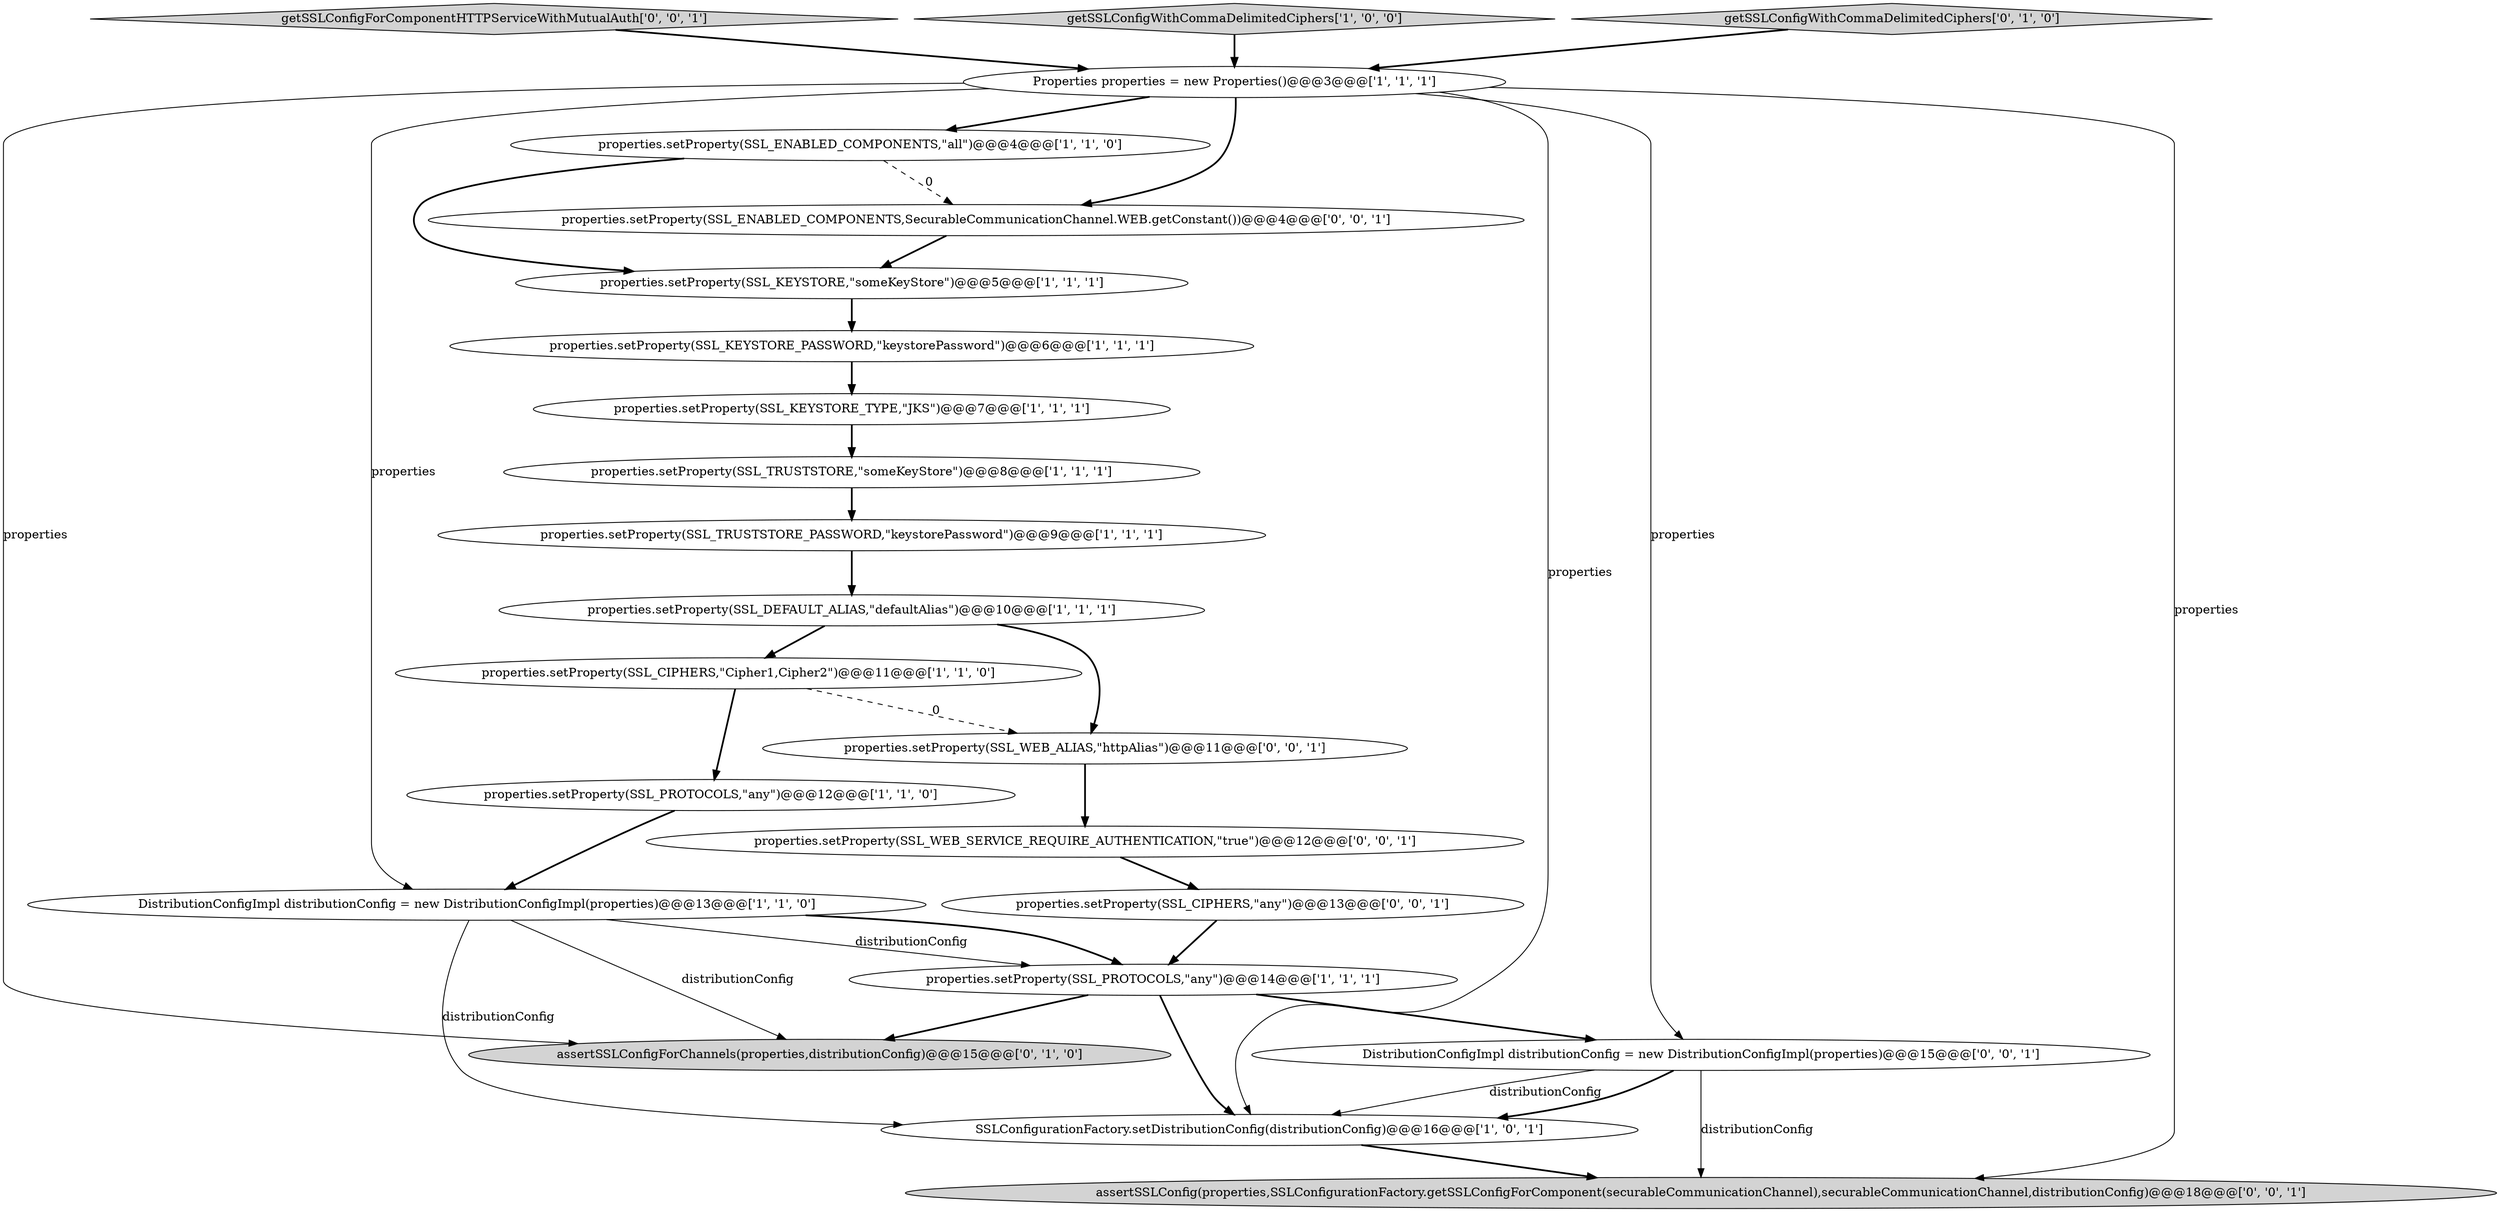 digraph {
2 [style = filled, label = "properties.setProperty(SSL_ENABLED_COMPONENTS,\"all\")@@@4@@@['1', '1', '0']", fillcolor = white, shape = ellipse image = "AAA0AAABBB1BBB"];
21 [style = filled, label = "properties.setProperty(SSL_WEB_SERVICE_REQUIRE_AUTHENTICATION,\"true\")@@@12@@@['0', '0', '1']", fillcolor = white, shape = ellipse image = "AAA0AAABBB3BBB"];
17 [style = filled, label = "DistributionConfigImpl distributionConfig = new DistributionConfigImpl(properties)@@@15@@@['0', '0', '1']", fillcolor = white, shape = ellipse image = "AAA0AAABBB3BBB"];
3 [style = filled, label = "properties.setProperty(SSL_TRUSTSTORE,\"someKeyStore\")@@@8@@@['1', '1', '1']", fillcolor = white, shape = ellipse image = "AAA0AAABBB1BBB"];
20 [style = filled, label = "getSSLConfigForComponentHTTPServiceWithMutualAuth['0', '0', '1']", fillcolor = lightgray, shape = diamond image = "AAA0AAABBB3BBB"];
6 [style = filled, label = "properties.setProperty(SSL_TRUSTSTORE_PASSWORD,\"keystorePassword\")@@@9@@@['1', '1', '1']", fillcolor = white, shape = ellipse image = "AAA0AAABBB1BBB"];
18 [style = filled, label = "properties.setProperty(SSL_CIPHERS,\"any\")@@@13@@@['0', '0', '1']", fillcolor = white, shape = ellipse image = "AAA0AAABBB3BBB"];
10 [style = filled, label = "getSSLConfigWithCommaDelimitedCiphers['1', '0', '0']", fillcolor = lightgray, shape = diamond image = "AAA0AAABBB1BBB"];
22 [style = filled, label = "properties.setProperty(SSL_WEB_ALIAS,\"httpAlias\")@@@11@@@['0', '0', '1']", fillcolor = white, shape = ellipse image = "AAA0AAABBB3BBB"];
7 [style = filled, label = "DistributionConfigImpl distributionConfig = new DistributionConfigImpl(properties)@@@13@@@['1', '1', '0']", fillcolor = white, shape = ellipse image = "AAA0AAABBB1BBB"];
4 [style = filled, label = "properties.setProperty(SSL_CIPHERS,\"Cipher1,Cipher2\")@@@11@@@['1', '1', '0']", fillcolor = white, shape = ellipse image = "AAA0AAABBB1BBB"];
19 [style = filled, label = "assertSSLConfig(properties,SSLConfigurationFactory.getSSLConfigForComponent(securableCommunicationChannel),securableCommunicationChannel,distributionConfig)@@@18@@@['0', '0', '1']", fillcolor = lightgray, shape = ellipse image = "AAA0AAABBB3BBB"];
15 [style = filled, label = "getSSLConfigWithCommaDelimitedCiphers['0', '1', '0']", fillcolor = lightgray, shape = diamond image = "AAA0AAABBB2BBB"];
16 [style = filled, label = "properties.setProperty(SSL_ENABLED_COMPONENTS,SecurableCommunicationChannel.WEB.getConstant())@@@4@@@['0', '0', '1']", fillcolor = white, shape = ellipse image = "AAA0AAABBB3BBB"];
11 [style = filled, label = "SSLConfigurationFactory.setDistributionConfig(distributionConfig)@@@16@@@['1', '0', '1']", fillcolor = white, shape = ellipse image = "AAA0AAABBB1BBB"];
0 [style = filled, label = "properties.setProperty(SSL_KEYSTORE_PASSWORD,\"keystorePassword\")@@@6@@@['1', '1', '1']", fillcolor = white, shape = ellipse image = "AAA0AAABBB1BBB"];
5 [style = filled, label = "Properties properties = new Properties()@@@3@@@['1', '1', '1']", fillcolor = white, shape = ellipse image = "AAA0AAABBB1BBB"];
12 [style = filled, label = "properties.setProperty(SSL_PROTOCOLS,\"any\")@@@14@@@['1', '1', '1']", fillcolor = white, shape = ellipse image = "AAA0AAABBB1BBB"];
1 [style = filled, label = "properties.setProperty(SSL_KEYSTORE,\"someKeyStore\")@@@5@@@['1', '1', '1']", fillcolor = white, shape = ellipse image = "AAA0AAABBB1BBB"];
14 [style = filled, label = "assertSSLConfigForChannels(properties,distributionConfig)@@@15@@@['0', '1', '0']", fillcolor = lightgray, shape = ellipse image = "AAA0AAABBB2BBB"];
13 [style = filled, label = "properties.setProperty(SSL_KEYSTORE_TYPE,\"JKS\")@@@7@@@['1', '1', '1']", fillcolor = white, shape = ellipse image = "AAA0AAABBB1BBB"];
9 [style = filled, label = "properties.setProperty(SSL_PROTOCOLS,\"any\")@@@12@@@['1', '1', '0']", fillcolor = white, shape = ellipse image = "AAA0AAABBB1BBB"];
8 [style = filled, label = "properties.setProperty(SSL_DEFAULT_ALIAS,\"defaultAlias\")@@@10@@@['1', '1', '1']", fillcolor = white, shape = ellipse image = "AAA0AAABBB1BBB"];
4->9 [style = bold, label=""];
0->13 [style = bold, label=""];
7->12 [style = bold, label=""];
2->1 [style = bold, label=""];
5->11 [style = solid, label="properties"];
12->17 [style = bold, label=""];
12->11 [style = bold, label=""];
22->21 [style = bold, label=""];
18->12 [style = bold, label=""];
3->6 [style = bold, label=""];
1->0 [style = bold, label=""];
4->22 [style = dashed, label="0"];
11->19 [style = bold, label=""];
9->7 [style = bold, label=""];
5->17 [style = solid, label="properties"];
21->18 [style = bold, label=""];
15->5 [style = bold, label=""];
5->19 [style = solid, label="properties"];
8->22 [style = bold, label=""];
20->5 [style = bold, label=""];
5->16 [style = bold, label=""];
5->2 [style = bold, label=""];
5->7 [style = solid, label="properties"];
10->5 [style = bold, label=""];
13->3 [style = bold, label=""];
5->14 [style = solid, label="properties"];
16->1 [style = bold, label=""];
2->16 [style = dashed, label="0"];
6->8 [style = bold, label=""];
12->14 [style = bold, label=""];
7->11 [style = solid, label="distributionConfig"];
17->19 [style = solid, label="distributionConfig"];
17->11 [style = solid, label="distributionConfig"];
8->4 [style = bold, label=""];
7->14 [style = solid, label="distributionConfig"];
7->12 [style = solid, label="distributionConfig"];
17->11 [style = bold, label=""];
}
